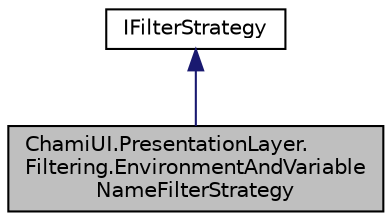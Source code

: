 digraph "ChamiUI.PresentationLayer.Filtering.EnvironmentAndVariableNameFilterStrategy"
{
 // LATEX_PDF_SIZE
  edge [fontname="Helvetica",fontsize="10",labelfontname="Helvetica",labelfontsize="10"];
  node [fontname="Helvetica",fontsize="10",shape=record];
  Node1 [label="ChamiUI.PresentationLayer.\lFiltering.EnvironmentAndVariable\lNameFilterStrategy",height=0.2,width=0.4,color="black", fillcolor="grey75", style="filled", fontcolor="black",tooltip="An IFilterStrategy that filters based on environment names and environment variable names (but not va..."];
  Node2 -> Node1 [dir="back",color="midnightblue",fontsize="10",style="solid",fontname="Helvetica"];
  Node2 [label="IFilterStrategy",height=0.2,width=0.4,color="black", fillcolor="white", style="filled",URL="$interface_chami_u_i_1_1_presentation_layer_1_1_filtering_1_1_i_filter_strategy.html",tooltip="Interface that describes a filtering strategy."];
}
